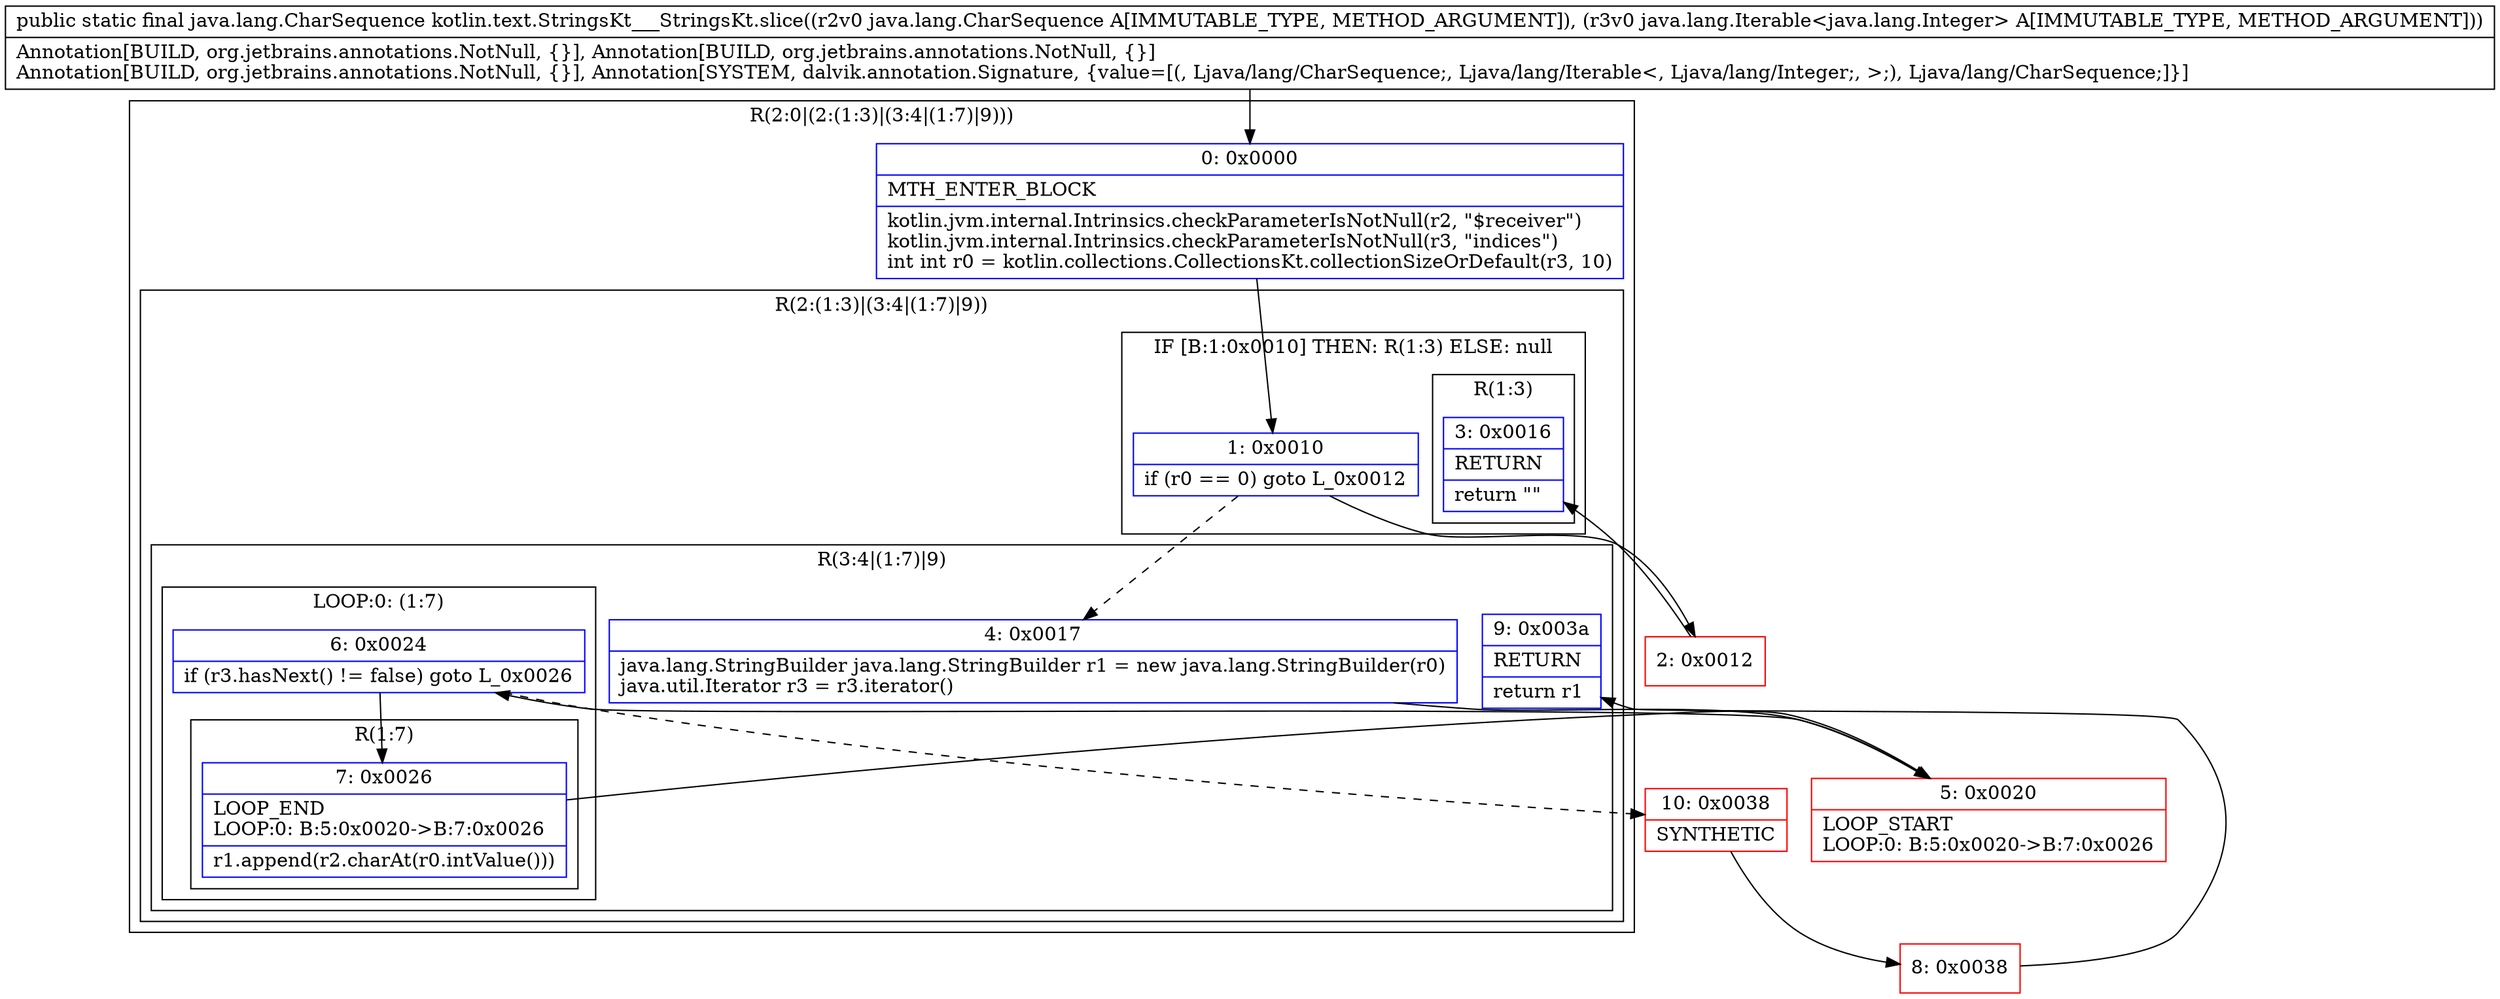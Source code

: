 digraph "CFG forkotlin.text.StringsKt___StringsKt.slice(Ljava\/lang\/CharSequence;Ljava\/lang\/Iterable;)Ljava\/lang\/CharSequence;" {
subgraph cluster_Region_1949508650 {
label = "R(2:0|(2:(1:3)|(3:4|(1:7)|9)))";
node [shape=record,color=blue];
Node_0 [shape=record,label="{0\:\ 0x0000|MTH_ENTER_BLOCK\l|kotlin.jvm.internal.Intrinsics.checkParameterIsNotNull(r2, \"$receiver\")\lkotlin.jvm.internal.Intrinsics.checkParameterIsNotNull(r3, \"indices\")\lint int r0 = kotlin.collections.CollectionsKt.collectionSizeOrDefault(r3, 10)\l}"];
subgraph cluster_Region_37156016 {
label = "R(2:(1:3)|(3:4|(1:7)|9))";
node [shape=record,color=blue];
subgraph cluster_IfRegion_1537832024 {
label = "IF [B:1:0x0010] THEN: R(1:3) ELSE: null";
node [shape=record,color=blue];
Node_1 [shape=record,label="{1\:\ 0x0010|if (r0 == 0) goto L_0x0012\l}"];
subgraph cluster_Region_1526041749 {
label = "R(1:3)";
node [shape=record,color=blue];
Node_3 [shape=record,label="{3\:\ 0x0016|RETURN\l|return \"\"\l}"];
}
}
subgraph cluster_Region_74432042 {
label = "R(3:4|(1:7)|9)";
node [shape=record,color=blue];
Node_4 [shape=record,label="{4\:\ 0x0017|java.lang.StringBuilder java.lang.StringBuilder r1 = new java.lang.StringBuilder(r0)\ljava.util.Iterator r3 = r3.iterator()\l}"];
subgraph cluster_LoopRegion_217106195 {
label = "LOOP:0: (1:7)";
node [shape=record,color=blue];
Node_6 [shape=record,label="{6\:\ 0x0024|if (r3.hasNext() != false) goto L_0x0026\l}"];
subgraph cluster_Region_81339749 {
label = "R(1:7)";
node [shape=record,color=blue];
Node_7 [shape=record,label="{7\:\ 0x0026|LOOP_END\lLOOP:0: B:5:0x0020\-\>B:7:0x0026\l|r1.append(r2.charAt(r0.intValue()))\l}"];
}
}
Node_9 [shape=record,label="{9\:\ 0x003a|RETURN\l|return r1\l}"];
}
}
}
Node_2 [shape=record,color=red,label="{2\:\ 0x0012}"];
Node_5 [shape=record,color=red,label="{5\:\ 0x0020|LOOP_START\lLOOP:0: B:5:0x0020\-\>B:7:0x0026\l}"];
Node_8 [shape=record,color=red,label="{8\:\ 0x0038}"];
Node_10 [shape=record,color=red,label="{10\:\ 0x0038|SYNTHETIC\l}"];
MethodNode[shape=record,label="{public static final java.lang.CharSequence kotlin.text.StringsKt___StringsKt.slice((r2v0 java.lang.CharSequence A[IMMUTABLE_TYPE, METHOD_ARGUMENT]), (r3v0 java.lang.Iterable\<java.lang.Integer\> A[IMMUTABLE_TYPE, METHOD_ARGUMENT]))  | Annotation[BUILD, org.jetbrains.annotations.NotNull, \{\}], Annotation[BUILD, org.jetbrains.annotations.NotNull, \{\}]\lAnnotation[BUILD, org.jetbrains.annotations.NotNull, \{\}], Annotation[SYSTEM, dalvik.annotation.Signature, \{value=[(, Ljava\/lang\/CharSequence;, Ljava\/lang\/Iterable\<, Ljava\/lang\/Integer;, \>;), Ljava\/lang\/CharSequence;]\}]\l}"];
MethodNode -> Node_0;
Node_0 -> Node_1;
Node_1 -> Node_2;
Node_1 -> Node_4[style=dashed];
Node_4 -> Node_5;
Node_6 -> Node_7;
Node_6 -> Node_10[style=dashed];
Node_7 -> Node_5;
Node_2 -> Node_3;
Node_5 -> Node_6;
Node_8 -> Node_9;
Node_10 -> Node_8;
}

